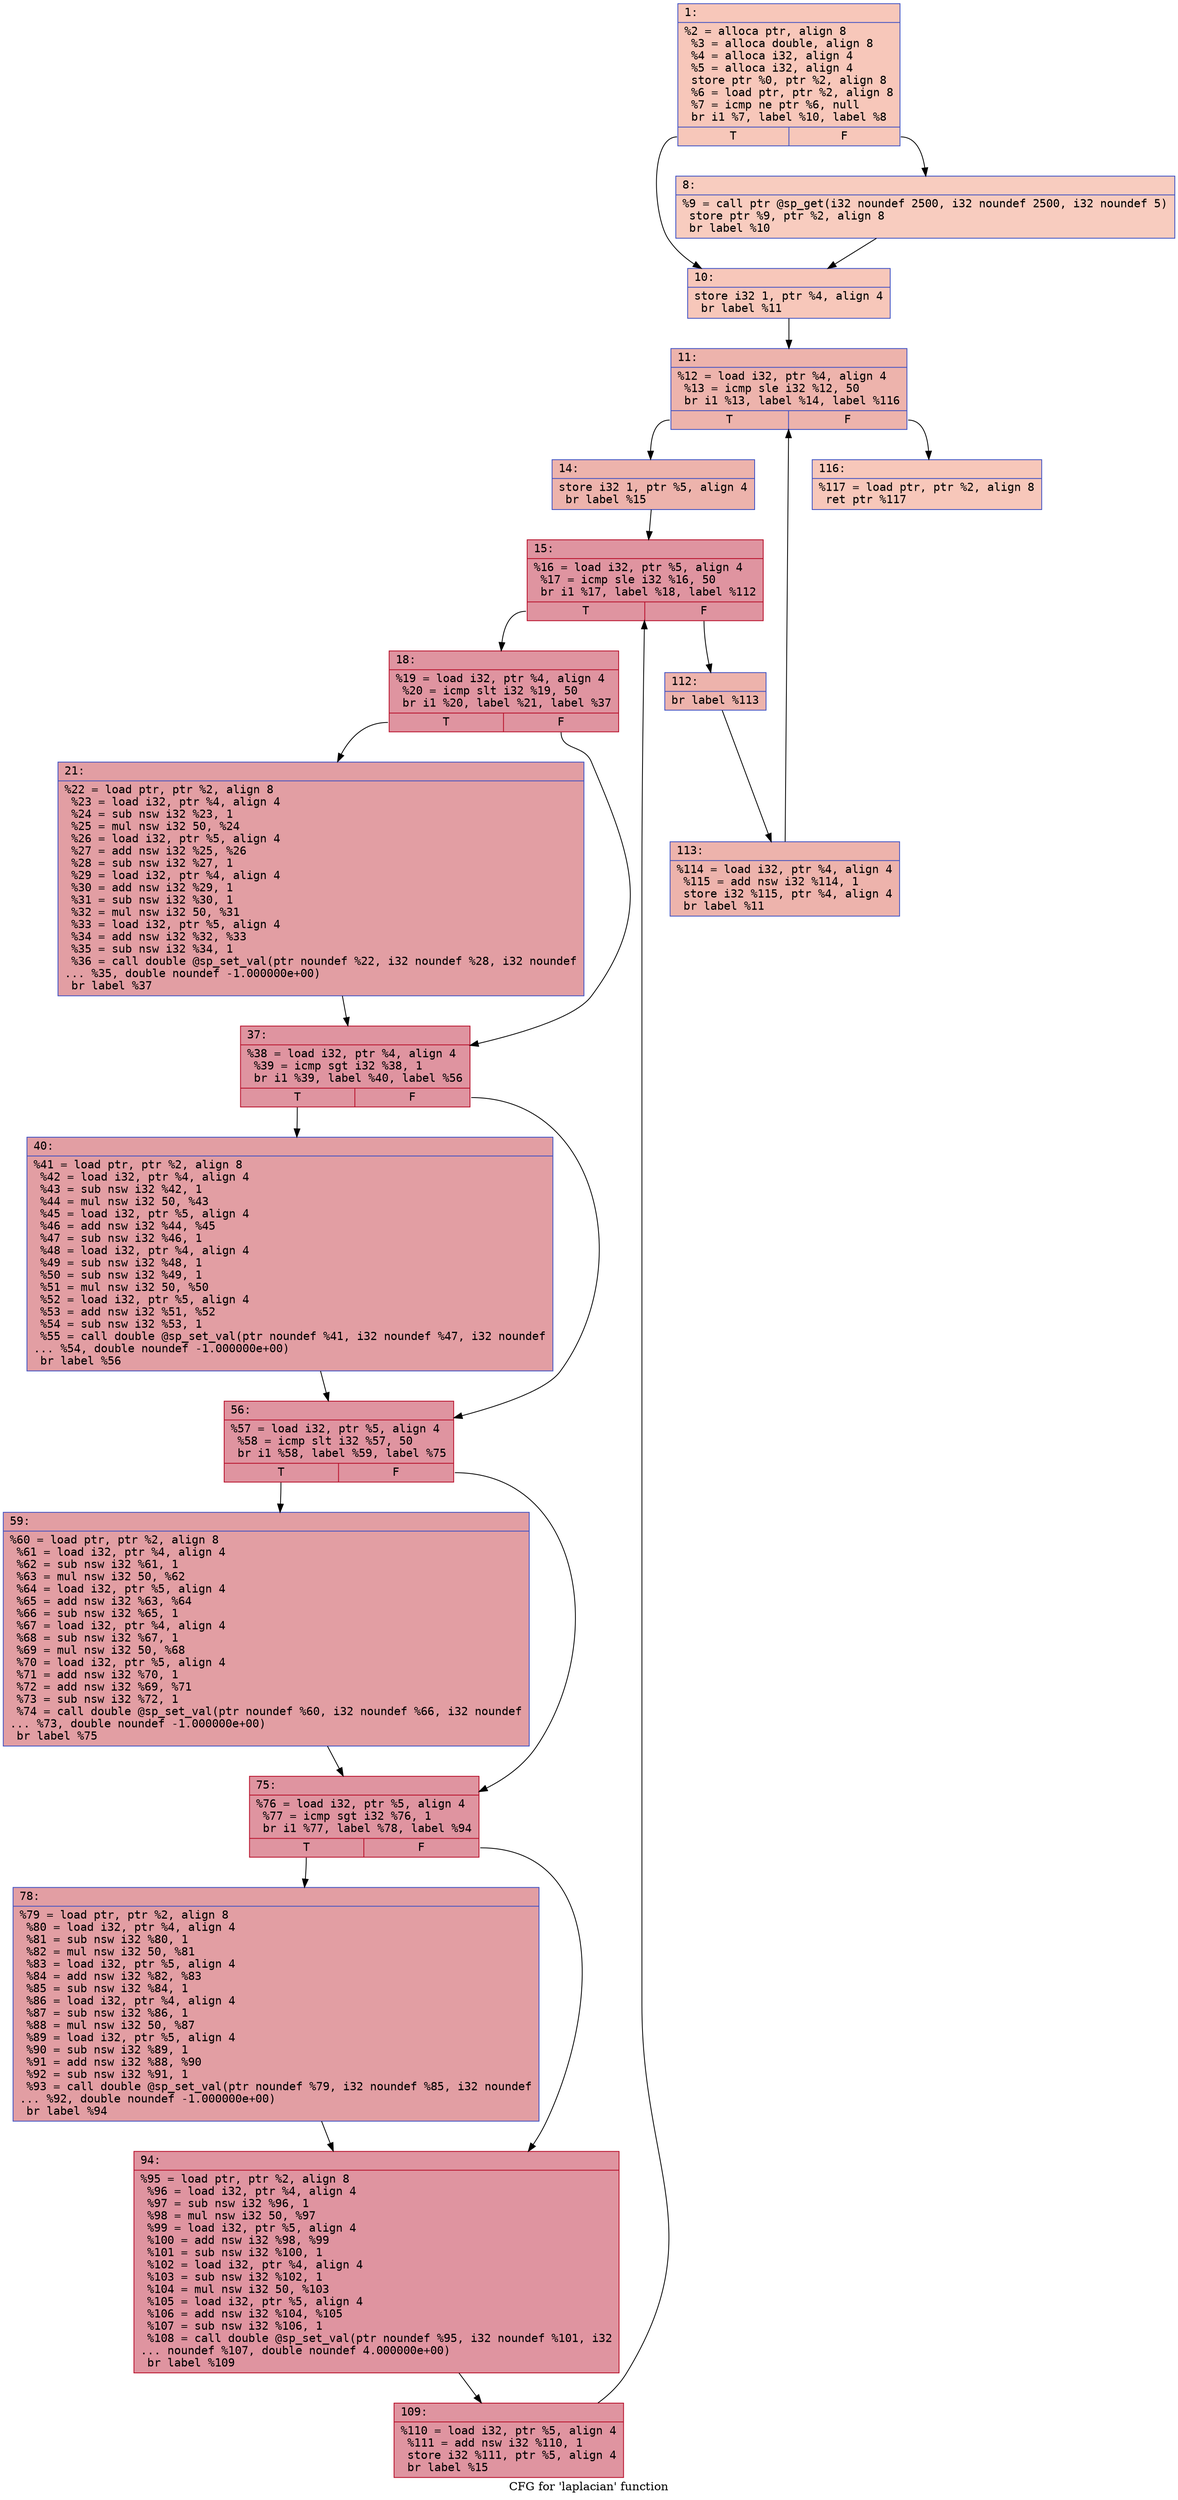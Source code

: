 digraph "CFG for 'laplacian' function" {
	label="CFG for 'laplacian' function";

	Node0x600000f37020 [shape=record,color="#3d50c3ff", style=filled, fillcolor="#ec7f6370" fontname="Courier",label="{1:\l|  %2 = alloca ptr, align 8\l  %3 = alloca double, align 8\l  %4 = alloca i32, align 4\l  %5 = alloca i32, align 4\l  store ptr %0, ptr %2, align 8\l  %6 = load ptr, ptr %2, align 8\l  %7 = icmp ne ptr %6, null\l  br i1 %7, label %10, label %8\l|{<s0>T|<s1>F}}"];
	Node0x600000f37020:s0 -> Node0x600000f370c0[tooltip="1 -> 10\nProbability 62.50%" ];
	Node0x600000f37020:s1 -> Node0x600000f37070[tooltip="1 -> 8\nProbability 37.50%" ];
	Node0x600000f37070 [shape=record,color="#3d50c3ff", style=filled, fillcolor="#f08b6e70" fontname="Courier",label="{8:\l|  %9 = call ptr @sp_get(i32 noundef 2500, i32 noundef 2500, i32 noundef 5)\l  store ptr %9, ptr %2, align 8\l  br label %10\l}"];
	Node0x600000f37070 -> Node0x600000f370c0[tooltip="8 -> 10\nProbability 100.00%" ];
	Node0x600000f370c0 [shape=record,color="#3d50c3ff", style=filled, fillcolor="#ec7f6370" fontname="Courier",label="{10:\l|  store i32 1, ptr %4, align 4\l  br label %11\l}"];
	Node0x600000f370c0 -> Node0x600000f37110[tooltip="10 -> 11\nProbability 100.00%" ];
	Node0x600000f37110 [shape=record,color="#3d50c3ff", style=filled, fillcolor="#d6524470" fontname="Courier",label="{11:\l|  %12 = load i32, ptr %4, align 4\l  %13 = icmp sle i32 %12, 50\l  br i1 %13, label %14, label %116\l|{<s0>T|<s1>F}}"];
	Node0x600000f37110:s0 -> Node0x600000f37160[tooltip="11 -> 14\nProbability 96.88%" ];
	Node0x600000f37110:s1 -> Node0x600000f375c0[tooltip="11 -> 116\nProbability 3.12%" ];
	Node0x600000f37160 [shape=record,color="#3d50c3ff", style=filled, fillcolor="#d6524470" fontname="Courier",label="{14:\l|  store i32 1, ptr %5, align 4\l  br label %15\l}"];
	Node0x600000f37160 -> Node0x600000f371b0[tooltip="14 -> 15\nProbability 100.00%" ];
	Node0x600000f371b0 [shape=record,color="#b70d28ff", style=filled, fillcolor="#b70d2870" fontname="Courier",label="{15:\l|  %16 = load i32, ptr %5, align 4\l  %17 = icmp sle i32 %16, 50\l  br i1 %17, label %18, label %112\l|{<s0>T|<s1>F}}"];
	Node0x600000f371b0:s0 -> Node0x600000f37200[tooltip="15 -> 18\nProbability 96.88%" ];
	Node0x600000f371b0:s1 -> Node0x600000f37520[tooltip="15 -> 112\nProbability 3.12%" ];
	Node0x600000f37200 [shape=record,color="#b70d28ff", style=filled, fillcolor="#b70d2870" fontname="Courier",label="{18:\l|  %19 = load i32, ptr %4, align 4\l  %20 = icmp slt i32 %19, 50\l  br i1 %20, label %21, label %37\l|{<s0>T|<s1>F}}"];
	Node0x600000f37200:s0 -> Node0x600000f37250[tooltip="18 -> 21\nProbability 50.00%" ];
	Node0x600000f37200:s1 -> Node0x600000f372a0[tooltip="18 -> 37\nProbability 50.00%" ];
	Node0x600000f37250 [shape=record,color="#3d50c3ff", style=filled, fillcolor="#be242e70" fontname="Courier",label="{21:\l|  %22 = load ptr, ptr %2, align 8\l  %23 = load i32, ptr %4, align 4\l  %24 = sub nsw i32 %23, 1\l  %25 = mul nsw i32 50, %24\l  %26 = load i32, ptr %5, align 4\l  %27 = add nsw i32 %25, %26\l  %28 = sub nsw i32 %27, 1\l  %29 = load i32, ptr %4, align 4\l  %30 = add nsw i32 %29, 1\l  %31 = sub nsw i32 %30, 1\l  %32 = mul nsw i32 50, %31\l  %33 = load i32, ptr %5, align 4\l  %34 = add nsw i32 %32, %33\l  %35 = sub nsw i32 %34, 1\l  %36 = call double @sp_set_val(ptr noundef %22, i32 noundef %28, i32 noundef\l... %35, double noundef -1.000000e+00)\l  br label %37\l}"];
	Node0x600000f37250 -> Node0x600000f372a0[tooltip="21 -> 37\nProbability 100.00%" ];
	Node0x600000f372a0 [shape=record,color="#b70d28ff", style=filled, fillcolor="#b70d2870" fontname="Courier",label="{37:\l|  %38 = load i32, ptr %4, align 4\l  %39 = icmp sgt i32 %38, 1\l  br i1 %39, label %40, label %56\l|{<s0>T|<s1>F}}"];
	Node0x600000f372a0:s0 -> Node0x600000f372f0[tooltip="37 -> 40\nProbability 50.00%" ];
	Node0x600000f372a0:s1 -> Node0x600000f37340[tooltip="37 -> 56\nProbability 50.00%" ];
	Node0x600000f372f0 [shape=record,color="#3d50c3ff", style=filled, fillcolor="#be242e70" fontname="Courier",label="{40:\l|  %41 = load ptr, ptr %2, align 8\l  %42 = load i32, ptr %4, align 4\l  %43 = sub nsw i32 %42, 1\l  %44 = mul nsw i32 50, %43\l  %45 = load i32, ptr %5, align 4\l  %46 = add nsw i32 %44, %45\l  %47 = sub nsw i32 %46, 1\l  %48 = load i32, ptr %4, align 4\l  %49 = sub nsw i32 %48, 1\l  %50 = sub nsw i32 %49, 1\l  %51 = mul nsw i32 50, %50\l  %52 = load i32, ptr %5, align 4\l  %53 = add nsw i32 %51, %52\l  %54 = sub nsw i32 %53, 1\l  %55 = call double @sp_set_val(ptr noundef %41, i32 noundef %47, i32 noundef\l... %54, double noundef -1.000000e+00)\l  br label %56\l}"];
	Node0x600000f372f0 -> Node0x600000f37340[tooltip="40 -> 56\nProbability 100.00%" ];
	Node0x600000f37340 [shape=record,color="#b70d28ff", style=filled, fillcolor="#b70d2870" fontname="Courier",label="{56:\l|  %57 = load i32, ptr %5, align 4\l  %58 = icmp slt i32 %57, 50\l  br i1 %58, label %59, label %75\l|{<s0>T|<s1>F}}"];
	Node0x600000f37340:s0 -> Node0x600000f37390[tooltip="56 -> 59\nProbability 50.00%" ];
	Node0x600000f37340:s1 -> Node0x600000f373e0[tooltip="56 -> 75\nProbability 50.00%" ];
	Node0x600000f37390 [shape=record,color="#3d50c3ff", style=filled, fillcolor="#be242e70" fontname="Courier",label="{59:\l|  %60 = load ptr, ptr %2, align 8\l  %61 = load i32, ptr %4, align 4\l  %62 = sub nsw i32 %61, 1\l  %63 = mul nsw i32 50, %62\l  %64 = load i32, ptr %5, align 4\l  %65 = add nsw i32 %63, %64\l  %66 = sub nsw i32 %65, 1\l  %67 = load i32, ptr %4, align 4\l  %68 = sub nsw i32 %67, 1\l  %69 = mul nsw i32 50, %68\l  %70 = load i32, ptr %5, align 4\l  %71 = add nsw i32 %70, 1\l  %72 = add nsw i32 %69, %71\l  %73 = sub nsw i32 %72, 1\l  %74 = call double @sp_set_val(ptr noundef %60, i32 noundef %66, i32 noundef\l... %73, double noundef -1.000000e+00)\l  br label %75\l}"];
	Node0x600000f37390 -> Node0x600000f373e0[tooltip="59 -> 75\nProbability 100.00%" ];
	Node0x600000f373e0 [shape=record,color="#b70d28ff", style=filled, fillcolor="#b70d2870" fontname="Courier",label="{75:\l|  %76 = load i32, ptr %5, align 4\l  %77 = icmp sgt i32 %76, 1\l  br i1 %77, label %78, label %94\l|{<s0>T|<s1>F}}"];
	Node0x600000f373e0:s0 -> Node0x600000f37430[tooltip="75 -> 78\nProbability 50.00%" ];
	Node0x600000f373e0:s1 -> Node0x600000f37480[tooltip="75 -> 94\nProbability 50.00%" ];
	Node0x600000f37430 [shape=record,color="#3d50c3ff", style=filled, fillcolor="#be242e70" fontname="Courier",label="{78:\l|  %79 = load ptr, ptr %2, align 8\l  %80 = load i32, ptr %4, align 4\l  %81 = sub nsw i32 %80, 1\l  %82 = mul nsw i32 50, %81\l  %83 = load i32, ptr %5, align 4\l  %84 = add nsw i32 %82, %83\l  %85 = sub nsw i32 %84, 1\l  %86 = load i32, ptr %4, align 4\l  %87 = sub nsw i32 %86, 1\l  %88 = mul nsw i32 50, %87\l  %89 = load i32, ptr %5, align 4\l  %90 = sub nsw i32 %89, 1\l  %91 = add nsw i32 %88, %90\l  %92 = sub nsw i32 %91, 1\l  %93 = call double @sp_set_val(ptr noundef %79, i32 noundef %85, i32 noundef\l... %92, double noundef -1.000000e+00)\l  br label %94\l}"];
	Node0x600000f37430 -> Node0x600000f37480[tooltip="78 -> 94\nProbability 100.00%" ];
	Node0x600000f37480 [shape=record,color="#b70d28ff", style=filled, fillcolor="#b70d2870" fontname="Courier",label="{94:\l|  %95 = load ptr, ptr %2, align 8\l  %96 = load i32, ptr %4, align 4\l  %97 = sub nsw i32 %96, 1\l  %98 = mul nsw i32 50, %97\l  %99 = load i32, ptr %5, align 4\l  %100 = add nsw i32 %98, %99\l  %101 = sub nsw i32 %100, 1\l  %102 = load i32, ptr %4, align 4\l  %103 = sub nsw i32 %102, 1\l  %104 = mul nsw i32 50, %103\l  %105 = load i32, ptr %5, align 4\l  %106 = add nsw i32 %104, %105\l  %107 = sub nsw i32 %106, 1\l  %108 = call double @sp_set_val(ptr noundef %95, i32 noundef %101, i32\l... noundef %107, double noundef 4.000000e+00)\l  br label %109\l}"];
	Node0x600000f37480 -> Node0x600000f374d0[tooltip="94 -> 109\nProbability 100.00%" ];
	Node0x600000f374d0 [shape=record,color="#b70d28ff", style=filled, fillcolor="#b70d2870" fontname="Courier",label="{109:\l|  %110 = load i32, ptr %5, align 4\l  %111 = add nsw i32 %110, 1\l  store i32 %111, ptr %5, align 4\l  br label %15\l}"];
	Node0x600000f374d0 -> Node0x600000f371b0[tooltip="109 -> 15\nProbability 100.00%" ];
	Node0x600000f37520 [shape=record,color="#3d50c3ff", style=filled, fillcolor="#d6524470" fontname="Courier",label="{112:\l|  br label %113\l}"];
	Node0x600000f37520 -> Node0x600000f37570[tooltip="112 -> 113\nProbability 100.00%" ];
	Node0x600000f37570 [shape=record,color="#3d50c3ff", style=filled, fillcolor="#d6524470" fontname="Courier",label="{113:\l|  %114 = load i32, ptr %4, align 4\l  %115 = add nsw i32 %114, 1\l  store i32 %115, ptr %4, align 4\l  br label %11\l}"];
	Node0x600000f37570 -> Node0x600000f37110[tooltip="113 -> 11\nProbability 100.00%" ];
	Node0x600000f375c0 [shape=record,color="#3d50c3ff", style=filled, fillcolor="#ec7f6370" fontname="Courier",label="{116:\l|  %117 = load ptr, ptr %2, align 8\l  ret ptr %117\l}"];
}
